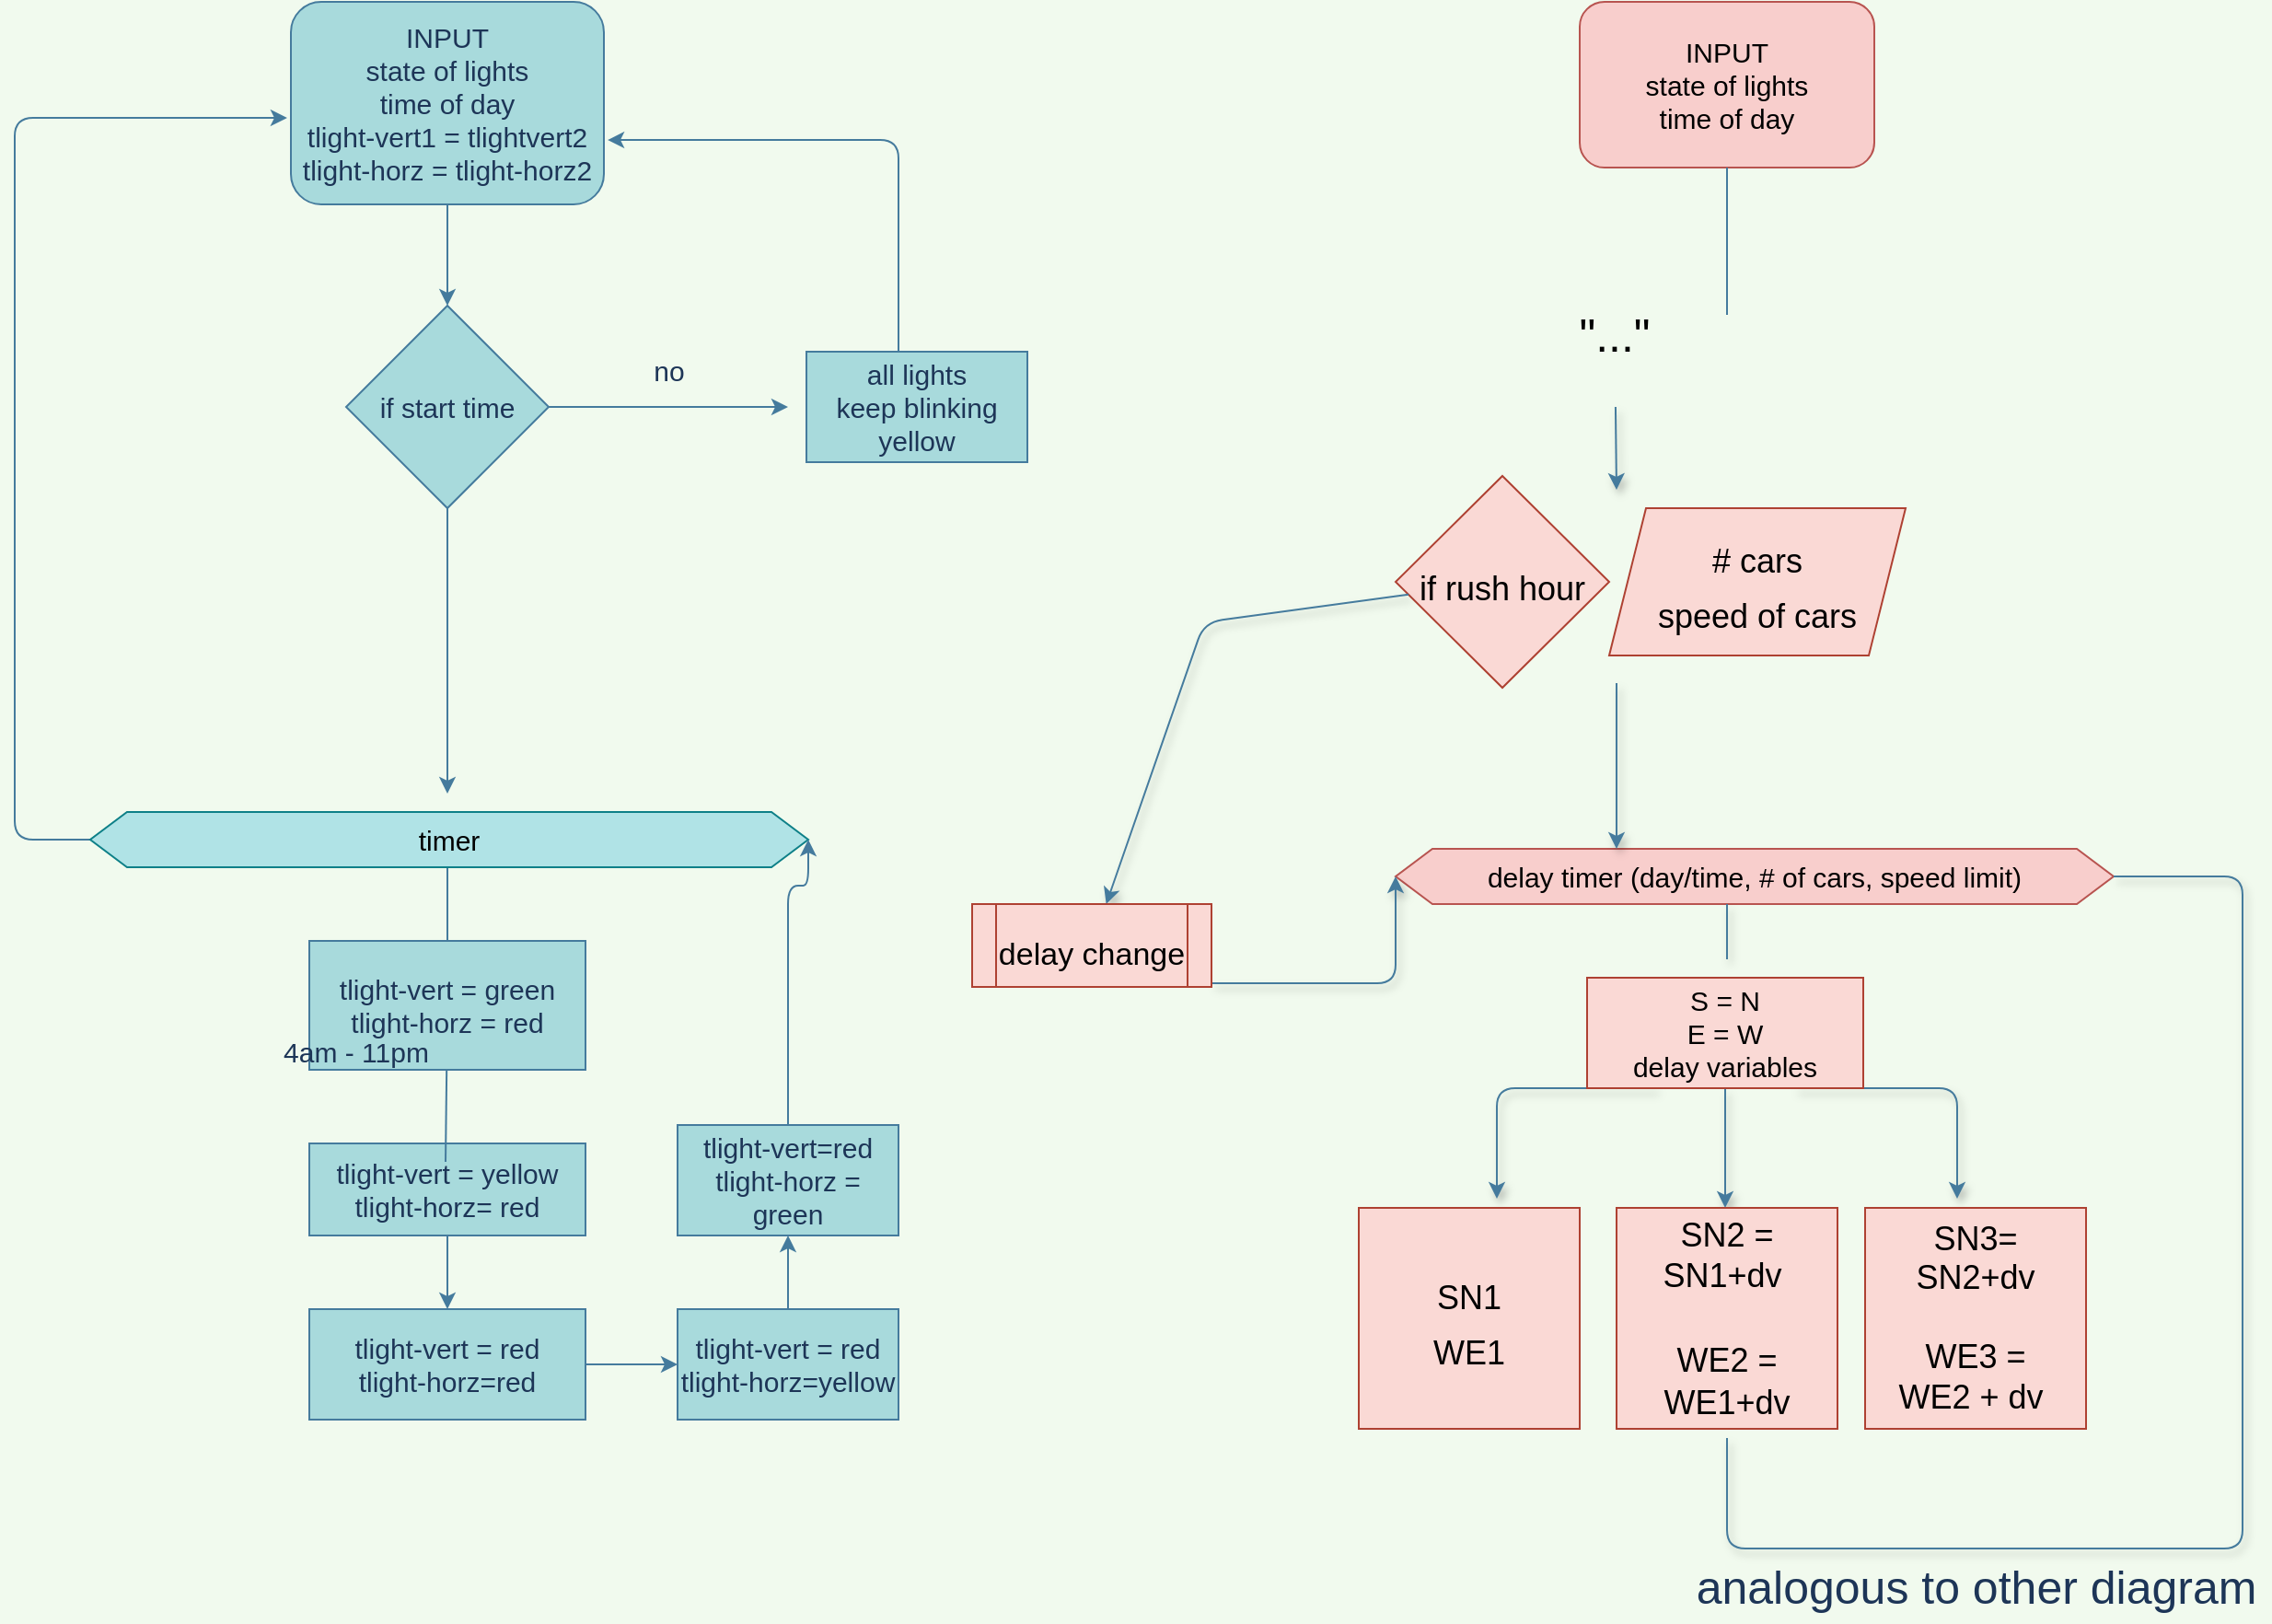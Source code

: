 <mxfile>
    <diagram id="U49BUaQYW4t6mb_fWhLn" name="Page-1">
        <mxGraphModel dx="800" dy="453" grid="1" gridSize="10" guides="1" tooltips="1" connect="1" arrows="1" fold="1" page="1" pageScale="1" pageWidth="2339" pageHeight="3300" background="#F1FAEE" math="0" shadow="0">
            <root>
                <mxCell id="0"/>
                <mxCell id="1" parent="0"/>
                <mxCell id="4" style="edgeStyle=orthogonalEdgeStyle;curved=0;rounded=1;sketch=0;orthogonalLoop=1;jettySize=auto;html=1;fontSize=15;fontColor=#1D3557;strokeColor=#457B9D;fillColor=#A8DADC;entryX=0.5;entryY=0;entryDx=0;entryDy=0;" parent="1" source="3" target="6" edge="1">
                    <mxGeometry relative="1" as="geometry">
                        <mxPoint x="725" y="290" as="targetPoint"/>
                    </mxGeometry>
                </mxCell>
                <mxCell id="3" value="INPUT&lt;br&gt;state of lights&lt;br&gt;time of day&lt;br&gt;tlight-vert1 = tlightvert2&lt;br&gt;tlight-horz = tlight-horz2" style="rounded=1;whiteSpace=wrap;html=1;sketch=0;fontColor=#1D3557;strokeColor=#457B9D;fillColor=#A8DADC;fontSize=15;" parent="1" vertex="1">
                    <mxGeometry x="640" y="60" width="170" height="110" as="geometry"/>
                </mxCell>
                <mxCell id="8" style="edgeStyle=orthogonalEdgeStyle;curved=0;rounded=1;sketch=0;orthogonalLoop=1;jettySize=auto;html=1;fontSize=15;fontColor=#1D3557;strokeColor=#457B9D;fillColor=#A8DADC;" parent="1" source="6" edge="1">
                    <mxGeometry relative="1" as="geometry">
                        <mxPoint x="910" y="280" as="targetPoint"/>
                    </mxGeometry>
                </mxCell>
                <mxCell id="11" style="edgeStyle=orthogonalEdgeStyle;curved=0;rounded=1;sketch=0;orthogonalLoop=1;jettySize=auto;html=1;fontSize=15;fontColor=#1D3557;strokeColor=#457B9D;fillColor=#A8DADC;" parent="1" source="6" edge="1">
                    <mxGeometry relative="1" as="geometry">
                        <mxPoint x="725" y="490" as="targetPoint"/>
                    </mxGeometry>
                </mxCell>
                <mxCell id="6" value="if start time" style="rhombus;whiteSpace=wrap;html=1;rounded=0;sketch=0;fontSize=15;fontColor=#1D3557;strokeColor=#457B9D;fillColor=#A8DADC;" parent="1" vertex="1">
                    <mxGeometry x="670" y="225" width="110" height="110" as="geometry"/>
                </mxCell>
                <mxCell id="13" style="edgeStyle=orthogonalEdgeStyle;curved=0;rounded=1;sketch=0;orthogonalLoop=1;jettySize=auto;html=1;fontSize=15;fontColor=#1D3557;strokeColor=#457B9D;fillColor=#A8DADC;" parent="1" source="7" edge="1">
                    <mxGeometry relative="1" as="geometry">
                        <mxPoint x="725" y="620" as="targetPoint"/>
                        <Array as="points">
                            <mxPoint x="725" y="520"/>
                            <mxPoint x="725" y="520"/>
                        </Array>
                    </mxGeometry>
                </mxCell>
                <mxCell id="7" value="tlight-vert = green&lt;br&gt;tlight-horz = red" style="whiteSpace=wrap;html=1;rounded=0;sketch=0;fontSize=15;fontColor=#1D3557;strokeColor=#457B9D;fillColor=#A8DADC;" parent="1" vertex="1">
                    <mxGeometry x="650" y="570" width="150" height="70" as="geometry"/>
                </mxCell>
                <mxCell id="35" style="edgeStyle=orthogonalEdgeStyle;curved=0;rounded=1;sketch=0;orthogonalLoop=1;jettySize=auto;html=1;entryX=1.012;entryY=0.682;entryDx=0;entryDy=0;entryPerimeter=0;fontSize=15;fontColor=#1D3557;strokeColor=#457B9D;fillColor=#A8DADC;" parent="1" source="9" target="3" edge="1">
                    <mxGeometry relative="1" as="geometry">
                        <Array as="points">
                            <mxPoint x="970" y="135"/>
                        </Array>
                    </mxGeometry>
                </mxCell>
                <mxCell id="9" value="all lights&lt;br&gt;keep blinking yellow" style="whiteSpace=wrap;html=1;rounded=0;sketch=0;fontSize=15;fontColor=#1D3557;strokeColor=#457B9D;fillColor=#A8DADC;" parent="1" vertex="1">
                    <mxGeometry x="920" y="250" width="120" height="60" as="geometry"/>
                </mxCell>
                <mxCell id="10" value="no&lt;br&gt;" style="text;html=1;align=center;verticalAlign=middle;resizable=0;points=[];autosize=1;strokeColor=none;fontSize=15;fontColor=#1D3557;" parent="1" vertex="1">
                    <mxGeometry x="830" y="250" width="30" height="20" as="geometry"/>
                </mxCell>
                <mxCell id="12" value="4am - 11pm" style="text;html=1;align=center;verticalAlign=middle;resizable=0;points=[];autosize=1;strokeColor=none;fontSize=15;fontColor=#1D3557;" parent="1" vertex="1">
                    <mxGeometry x="630" y="620" width="90" height="20" as="geometry"/>
                </mxCell>
                <mxCell id="34" style="edgeStyle=orthogonalEdgeStyle;curved=0;rounded=1;sketch=0;orthogonalLoop=1;jettySize=auto;html=1;fontSize=15;fontColor=#1D3557;strokeColor=#457B9D;fillColor=#A8DADC;entryX=-0.012;entryY=0.573;entryDx=0;entryDy=0;entryPerimeter=0;" parent="1" source="14" target="3" edge="1">
                    <mxGeometry relative="1" as="geometry">
                        <mxPoint x="620" y="120" as="targetPoint"/>
                        <Array as="points">
                            <mxPoint x="490" y="515"/>
                            <mxPoint x="490" y="123"/>
                        </Array>
                    </mxGeometry>
                </mxCell>
                <mxCell id="14" value="timer" style="shape=hexagon;perimeter=hexagonPerimeter2;whiteSpace=wrap;html=1;fixedSize=1;rounded=0;sketch=0;fontSize=15;strokeColor=#0e8088;fillColor=#b0e3e6;" parent="1" vertex="1">
                    <mxGeometry x="531" y="500" width="390" height="30" as="geometry"/>
                </mxCell>
                <mxCell id="26" style="edgeStyle=orthogonalEdgeStyle;curved=0;rounded=1;sketch=0;orthogonalLoop=1;jettySize=auto;html=1;fontSize=15;fontColor=#1D3557;strokeColor=#457B9D;fillColor=#A8DADC;" parent="1" source="16" target="23" edge="1">
                    <mxGeometry relative="1" as="geometry">
                        <Array as="points">
                            <mxPoint x="725" y="790"/>
                            <mxPoint x="725" y="790"/>
                        </Array>
                    </mxGeometry>
                </mxCell>
                <mxCell id="16" value="tlight-vert = yellow&lt;br&gt;tlight-horz= red" style="whiteSpace=wrap;html=1;rounded=0;sketch=0;fontSize=15;fontColor=#1D3557;strokeColor=#457B9D;fillColor=#A8DADC;" parent="1" vertex="1">
                    <mxGeometry x="650" y="680" width="150" height="50" as="geometry"/>
                </mxCell>
                <mxCell id="21" value="" style="endArrow=none;html=1;fontSize=15;fontColor=#1D3557;strokeColor=#457B9D;fillColor=#A8DADC;" parent="1" target="7" edge="1">
                    <mxGeometry width="50" height="50" relative="1" as="geometry">
                        <mxPoint x="724" y="690" as="sourcePoint"/>
                        <mxPoint x="770" y="640" as="targetPoint"/>
                    </mxGeometry>
                </mxCell>
                <mxCell id="27" style="edgeStyle=orthogonalEdgeStyle;curved=0;rounded=1;sketch=0;orthogonalLoop=1;jettySize=auto;html=1;fontSize=15;fontColor=#1D3557;strokeColor=#457B9D;fillColor=#A8DADC;" parent="1" source="23" target="24" edge="1">
                    <mxGeometry relative="1" as="geometry"/>
                </mxCell>
                <mxCell id="23" value="tlight-vert = red&lt;br&gt;tlight-horz=red" style="whiteSpace=wrap;html=1;rounded=0;sketch=0;fontSize=15;fontColor=#1D3557;strokeColor=#457B9D;fillColor=#A8DADC;" parent="1" vertex="1">
                    <mxGeometry x="650" y="770" width="150" height="60" as="geometry"/>
                </mxCell>
                <mxCell id="29" style="edgeStyle=orthogonalEdgeStyle;curved=0;rounded=1;sketch=0;orthogonalLoop=1;jettySize=auto;html=1;fontSize=15;fontColor=#1D3557;strokeColor=#457B9D;fillColor=#A8DADC;" parent="1" source="24" target="25" edge="1">
                    <mxGeometry relative="1" as="geometry"/>
                </mxCell>
                <mxCell id="24" value="tlight-vert = red&lt;br&gt;tlight-horz=yellow" style="whiteSpace=wrap;html=1;rounded=0;sketch=0;fontSize=15;fontColor=#1D3557;strokeColor=#457B9D;fillColor=#A8DADC;" parent="1" vertex="1">
                    <mxGeometry x="850" y="770" width="120" height="60" as="geometry"/>
                </mxCell>
                <mxCell id="30" style="edgeStyle=orthogonalEdgeStyle;curved=0;rounded=1;sketch=0;orthogonalLoop=1;jettySize=auto;html=1;fontSize=15;fontColor=#1D3557;strokeColor=#457B9D;fillColor=#A8DADC;entryX=1;entryY=0.5;entryDx=0;entryDy=0;" parent="1" source="25" target="14" edge="1">
                    <mxGeometry relative="1" as="geometry">
                        <mxPoint x="910" y="640" as="targetPoint"/>
                        <Array as="points">
                            <mxPoint x="910" y="540"/>
                            <mxPoint x="921" y="540"/>
                        </Array>
                    </mxGeometry>
                </mxCell>
                <mxCell id="25" value="tlight-vert=red&lt;br&gt;tlight-horz = green&lt;br&gt;" style="whiteSpace=wrap;html=1;rounded=0;sketch=0;fontSize=15;fontColor=#1D3557;strokeColor=#457B9D;fillColor=#A8DADC;" parent="1" vertex="1">
                    <mxGeometry x="850" y="670" width="120" height="60" as="geometry"/>
                </mxCell>
                <mxCell id="36" value="INPUT&lt;br&gt;state of lights&lt;br&gt;time of day" style="rounded=1;whiteSpace=wrap;html=1;sketch=0;fontSize=15;strokeColor=#b85450;fillColor=#f8cecc;" parent="1" vertex="1">
                    <mxGeometry x="1340" y="60" width="160" height="90" as="geometry"/>
                </mxCell>
                <mxCell id="37" value="delay timer (day/time, # of cars, speed limit)" style="shape=hexagon;perimeter=hexagonPerimeter2;whiteSpace=wrap;html=1;fixedSize=1;rounded=0;sketch=0;fontSize=15;strokeColor=#b85450;fillColor=#f8cecc;" parent="1" vertex="1">
                    <mxGeometry x="1240" y="520" width="390" height="30" as="geometry"/>
                </mxCell>
                <mxCell id="39" value="&quot;...&quot;" style="text;html=1;align=center;verticalAlign=middle;whiteSpace=wrap;rounded=0;sketch=0;fontSize=25;" parent="1" vertex="1">
                    <mxGeometry x="1249" y="200" width="220" height="80" as="geometry"/>
                </mxCell>
                <mxCell id="62" style="edgeStyle=elbowEdgeStyle;rounded=1;sketch=0;orthogonalLoop=1;jettySize=auto;html=1;exitX=0.75;exitY=1;exitDx=0;exitDy=0;shadow=1;fontSize=25;fontColor=#1D3557;strokeColor=#457B9D;fillColor=#A8DADC;" parent="1" source="42" edge="1">
                    <mxGeometry relative="1" as="geometry">
                        <mxPoint x="1545" y="710" as="targetPoint"/>
                        <Array as="points">
                            <mxPoint x="1545" y="660"/>
                            <mxPoint x="1540" y="670"/>
                        </Array>
                    </mxGeometry>
                </mxCell>
                <mxCell id="63" style="edgeStyle=elbowEdgeStyle;rounded=1;sketch=0;orthogonalLoop=1;jettySize=auto;html=1;exitX=0.25;exitY=1;exitDx=0;exitDy=0;shadow=1;fontSize=25;fontColor=#1D3557;strokeColor=#457B9D;fillColor=#A8DADC;" parent="1" source="42" edge="1">
                    <mxGeometry relative="1" as="geometry">
                        <mxPoint x="1295" y="710" as="targetPoint"/>
                        <Array as="points">
                            <mxPoint x="1295" y="660"/>
                            <mxPoint x="1300" y="690"/>
                        </Array>
                    </mxGeometry>
                </mxCell>
                <mxCell id="65" style="edgeStyle=elbowEdgeStyle;rounded=1;sketch=0;orthogonalLoop=1;jettySize=auto;html=1;exitX=0.5;exitY=1;exitDx=0;exitDy=0;shadow=1;fontSize=25;fontColor=#1D3557;strokeColor=#457B9D;fillColor=#A8DADC;" parent="1" source="42" target="50" edge="1">
                    <mxGeometry relative="1" as="geometry"/>
                </mxCell>
                <mxCell id="42" value="S = N&lt;br&gt;E = W&lt;br&gt;delay variables" style="rounded=0;whiteSpace=wrap;html=1;sketch=0;fontSize=15;strokeColor=#ae4132;fillColor=#fad9d5;" parent="1" vertex="1">
                    <mxGeometry x="1344" y="590" width="150" height="60" as="geometry"/>
                </mxCell>
                <mxCell id="46" value="" style="endArrow=none;html=1;fontSize=25;fontColor=#1D3557;strokeColor=#457B9D;fillColor=#A8DADC;" parent="1" edge="1">
                    <mxGeometry width="50" height="50" relative="1" as="geometry">
                        <mxPoint x="1420" y="230" as="sourcePoint"/>
                        <mxPoint x="1420" y="150" as="targetPoint"/>
                    </mxGeometry>
                </mxCell>
                <mxCell id="49" value="&lt;font style=&quot;font-size: 18px&quot;&gt;SN1&lt;br&gt;WE1&lt;br&gt;&lt;/font&gt;" style="whiteSpace=wrap;html=1;aspect=fixed;rounded=0;sketch=0;fontSize=25;strokeColor=#ae4132;fillColor=#fad9d5;" parent="1" vertex="1">
                    <mxGeometry x="1220" y="715" width="120" height="120" as="geometry"/>
                </mxCell>
                <mxCell id="50" value="&lt;font style=&quot;font-size: 18px&quot;&gt;SN2 = SN1+dv&amp;nbsp;&lt;br&gt;&lt;br&gt;WE2 = WE1+dv&lt;br style=&quot;font-size: 19px&quot;&gt;&lt;/font&gt;" style="whiteSpace=wrap;html=1;aspect=fixed;rounded=0;sketch=0;fontSize=19;strokeColor=#ae4132;fillColor=#fad9d5;" parent="1" vertex="1">
                    <mxGeometry x="1360" y="715" width="120" height="120" as="geometry"/>
                </mxCell>
                <mxCell id="51" value="&lt;font style=&quot;font-size: 18px&quot;&gt;SN3=&lt;br style=&quot;font-size: 18px&quot;&gt;SN2+dv&lt;br&gt;&lt;br style=&quot;font-size: 18px&quot;&gt;WE3 = &lt;br style=&quot;font-size: 18px&quot;&gt;WE2 + dv&amp;nbsp;&lt;br style=&quot;font-size: 18px&quot;&gt;&lt;/font&gt;" style="whiteSpace=wrap;html=1;aspect=fixed;rounded=0;sketch=0;fontSize=18;strokeColor=#ae4132;fillColor=#fad9d5;" parent="1" vertex="1">
                    <mxGeometry x="1495" y="715" width="120" height="120" as="geometry"/>
                </mxCell>
                <mxCell id="66" value="" style="endArrow=none;html=1;shadow=1;fontSize=25;fontColor=#1D3557;strokeColor=#457B9D;fillColor=#A8DADC;" parent="1" edge="1">
                    <mxGeometry width="50" height="50" relative="1" as="geometry">
                        <mxPoint x="1420" y="580" as="sourcePoint"/>
                        <mxPoint x="1420" y="550" as="targetPoint"/>
                    </mxGeometry>
                </mxCell>
                <mxCell id="68" value="" style="endArrow=none;html=1;shadow=1;fontSize=25;fontColor=#1D3557;strokeColor=#457B9D;fillColor=#A8DADC;exitX=1;exitY=0.5;exitDx=0;exitDy=0;" parent="1" source="37" edge="1">
                    <mxGeometry width="50" height="50" relative="1" as="geometry">
                        <mxPoint x="1700" y="540" as="sourcePoint"/>
                        <mxPoint x="1420" y="840" as="targetPoint"/>
                        <Array as="points">
                            <mxPoint x="1700" y="535"/>
                            <mxPoint x="1700" y="900"/>
                            <mxPoint x="1420" y="900"/>
                        </Array>
                    </mxGeometry>
                </mxCell>
                <mxCell id="69" style="edgeStyle=elbowEdgeStyle;rounded=1;sketch=0;orthogonalLoop=1;jettySize=auto;html=1;entryX=0.5;entryY=1;entryDx=0;entryDy=0;shadow=1;fontSize=25;fontColor=#1D3557;strokeColor=#457B9D;fillColor=#A8DADC;" parent="1" source="50" target="50" edge="1">
                    <mxGeometry relative="1" as="geometry"/>
                </mxCell>
                <mxCell id="70" value="analogous to other diagram" style="text;html=1;align=center;verticalAlign=middle;resizable=0;points=[];autosize=1;strokeColor=none;fontSize=25;fontColor=#1D3557;" parent="1" vertex="1">
                    <mxGeometry x="1395" y="900" width="320" height="40" as="geometry"/>
                </mxCell>
                <mxCell id="77" value="" style="edgeStyle=elbowEdgeStyle;rounded=1;sketch=0;orthogonalLoop=1;jettySize=auto;html=1;shadow=1;fontSize=25;fontColor=#1D3557;strokeColor=#457B9D;fillColor=#A8DADC;" parent="1" target="37" edge="1">
                    <mxGeometry relative="1" as="geometry">
                        <mxPoint x="1360" y="430" as="sourcePoint"/>
                    </mxGeometry>
                </mxCell>
                <mxCell id="73" value="" style="endArrow=classic;html=1;shadow=1;fontSize=25;fontColor=#1D3557;strokeColor=#457B9D;fillColor=#A8DADC;" parent="1" source="39" edge="1">
                    <mxGeometry width="50" height="50" relative="1" as="geometry">
                        <mxPoint x="1310" y="375" as="sourcePoint"/>
                        <mxPoint x="1360" y="325" as="targetPoint"/>
                    </mxGeometry>
                </mxCell>
                <mxCell id="79" value="&lt;font style=&quot;font-size: 18px&quot;&gt;# cars&lt;br&gt;speed of cars&lt;/font&gt;" style="shape=parallelogram;perimeter=parallelogramPerimeter;whiteSpace=wrap;html=1;fixedSize=1;rounded=0;sketch=0;fontSize=25;strokeColor=#ae4132;fillColor=#fad9d5;" parent="1" vertex="1">
                    <mxGeometry x="1356" y="335" width="161" height="80" as="geometry"/>
                </mxCell>
                <mxCell id="80" value="&lt;font style=&quot;font-size: 18px&quot;&gt;if rush hour&lt;/font&gt;" style="rhombus;whiteSpace=wrap;html=1;rounded=0;sketch=0;fontSize=25;strokeColor=#ae4132;fillColor=#fad9d5;" parent="1" vertex="1">
                    <mxGeometry x="1240" y="317.5" width="116" height="115" as="geometry"/>
                </mxCell>
                <mxCell id="81" value="" style="endArrow=classic;html=1;shadow=1;fontSize=25;fontColor=#1D3557;strokeColor=#457B9D;fillColor=#A8DADC;" parent="1" source="80" target="83" edge="1">
                    <mxGeometry width="50" height="50" relative="1" as="geometry">
                        <mxPoint x="1250" y="397" as="sourcePoint"/>
                        <mxPoint x="1136" y="565" as="targetPoint"/>
                        <Array as="points">
                            <mxPoint x="1136" y="397"/>
                        </Array>
                    </mxGeometry>
                </mxCell>
                <mxCell id="85" style="edgeStyle=elbowEdgeStyle;rounded=1;sketch=0;orthogonalLoop=1;jettySize=auto;html=1;shadow=1;fontSize=25;fontColor=#1D3557;strokeColor=#457B9D;fillColor=#A8DADC;entryX=0;entryY=0.5;entryDx=0;entryDy=0;" parent="1" source="83" target="37" edge="1">
                    <mxGeometry relative="1" as="geometry">
                        <mxPoint x="1290" y="593" as="targetPoint"/>
                        <mxPoint x="1200" y="593" as="sourcePoint"/>
                        <Array as="points">
                            <mxPoint x="1240" y="593"/>
                        </Array>
                    </mxGeometry>
                </mxCell>
                <mxCell id="83" value="&lt;font style=&quot;font-size: 17px&quot;&gt;delay change&lt;/font&gt;" style="shape=process;whiteSpace=wrap;html=1;backgroundOutline=1;rounded=0;sketch=0;fontSize=25;strokeColor=#ae4132;fillColor=#fad9d5;" parent="1" vertex="1">
                    <mxGeometry x="1010" y="550" width="130" height="45" as="geometry"/>
                </mxCell>
            </root>
        </mxGraphModel>
    </diagram>
</mxfile>